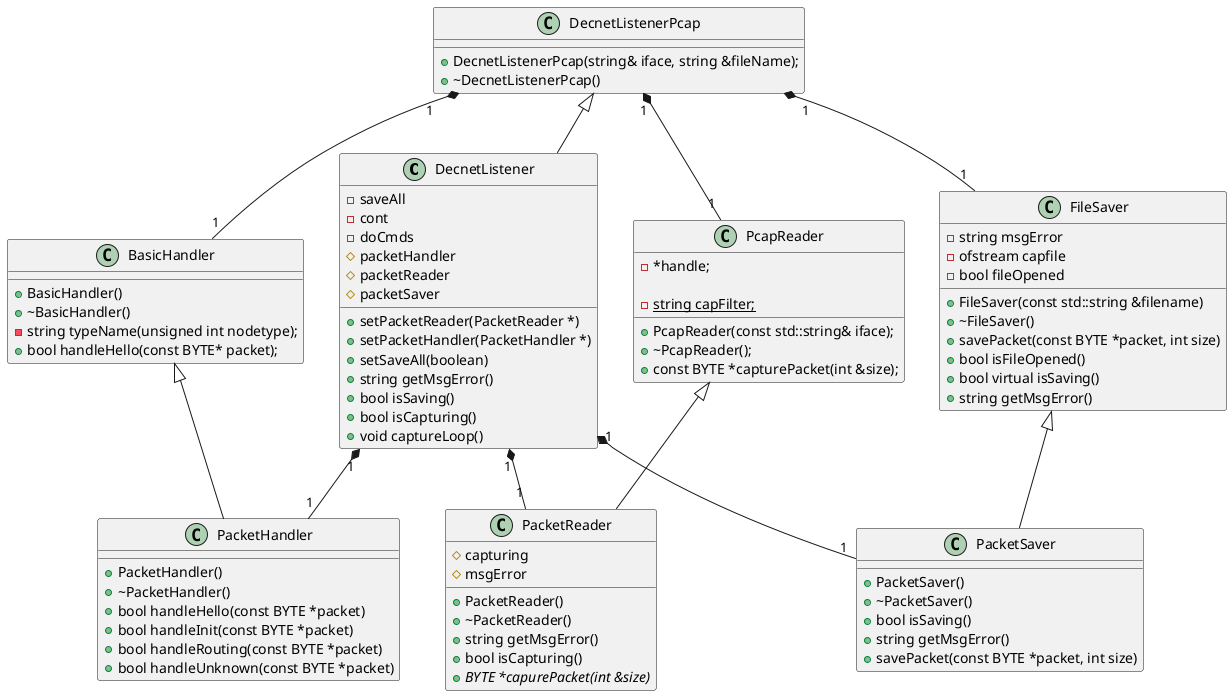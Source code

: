 @startuml
DecnetListener "1" *-- "1" PacketHandler   
DecnetListener "1" *-- "1" PacketReader
DecnetListener "1" *-- "1" PacketSaver
DecnetListenerPcap "1" *-- "1" BasicHandler
DecnetListenerPcap "1" *-- "1" PcapReader 
DecnetListenerPcap "1" *-- "1" FileSaver

BasicHandler <|-- PacketHandler
FileSaver <|-- PacketSaver
PcapReader <|-- PacketReader
DecnetListenerPcap <|-- DecnetListener

class DecnetListener {
	-saveAll
	-cont
	-doCmds
	#packetHandler
	#packetReader
	#packetSaver

	+setPacketReader(PacketReader *)	
	+setPacketHandler(PacketHandler *)
	+setSaveAll(boolean)
	+string getMsgError()
	+bool isSaving()
	+bool isCapturing()
	+void captureLoop()
}

class DecnetListenerPcap {
    +DecnetListenerPcap(string& iface, string &fileName);
    +~DecnetListenerPcap()
}

class PacketReader {
	#capturing
	#msgError
	
	+PacketReader()
	+~PacketReader()
	+string getMsgError()
	+bool isCapturing()
	+{abstract} BYTE *capurePacket(int &size)

}

class PcapReader {
	-*handle;
	+PcapReader(const std::string& iface);
	+~PcapReader();

	-{static}string capFilter;
	+const BYTE *capturePacket(int &size);
}

class PacketSaver {
	+PacketSaver()
	+~PacketSaver()
	+bool isSaving()
	+string getMsgError()
	+savePacket(const BYTE *packet, int size)
	
}

class FileSaver {
    -string msgError
    -ofstream capfile
    -bool fileOpened

    +FileSaver(const std::string &filename)
    +~FileSaver()
    +savePacket(const BYTE *packet, int size)
    +bool isFileOpened()
    +bool virtual isSaving()
    +string getMsgError()

}

class PacketHandler {
	+PacketHandler()
	+~PacketHandler()
	+bool handleHello(const BYTE *packet)
	+bool handleInit(const BYTE *packet)
	+bool handleRouting(const BYTE *packet)
	+bool handleUnknown(const BYTE *packet)
}

class BasicHandler {
	+BasicHandler()
	+~BasicHandler()
	-string typeName(unsigned int nodetype);
	+bool handleHello(const BYTE* packet);
}


@enduml